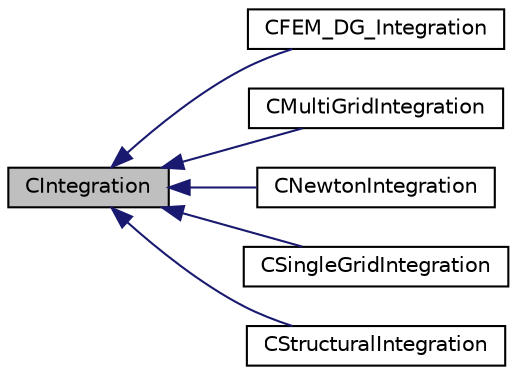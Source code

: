 digraph "CIntegration"
{
 // LATEX_PDF_SIZE
  edge [fontname="Helvetica",fontsize="10",labelfontname="Helvetica",labelfontsize="10"];
  node [fontname="Helvetica",fontsize="10",shape=record];
  rankdir="LR";
  Node1 [label="CIntegration",height=0.2,width=0.4,color="black", fillcolor="grey75", style="filled", fontcolor="black",tooltip="Main class for doing the space integration, time integration, and monitoring of a system of Partial D..."];
  Node1 -> Node2 [dir="back",color="midnightblue",fontsize="10",style="solid",fontname="Helvetica"];
  Node2 [label="CFEM_DG_Integration",height=0.2,width=0.4,color="black", fillcolor="white", style="filled",URL="$classCFEM__DG__Integration.html",tooltip="Class for integration with the FEM DG solver."];
  Node1 -> Node3 [dir="back",color="midnightblue",fontsize="10",style="solid",fontname="Helvetica"];
  Node3 [label="CMultiGridIntegration",height=0.2,width=0.4,color="black", fillcolor="white", style="filled",URL="$classCMultiGridIntegration.html",tooltip="Class for time integration using a multigrid method."];
  Node1 -> Node4 [dir="back",color="midnightblue",fontsize="10",style="solid",fontname="Helvetica"];
  Node4 [label="CNewtonIntegration",height=0.2,width=0.4,color="black", fillcolor="white", style="filled",URL="$classCNewtonIntegration.html",tooltip="Class for time integration using a Newton-Krylov method, based on matrix-free products with the true ..."];
  Node1 -> Node5 [dir="back",color="midnightblue",fontsize="10",style="solid",fontname="Helvetica"];
  Node5 [label="CSingleGridIntegration",height=0.2,width=0.4,color="black", fillcolor="white", style="filled",URL="$classCSingleGridIntegration.html",tooltip="Class for numerical integration of fine grid-only problems (e.g. turbulence)."];
  Node1 -> Node6 [dir="back",color="midnightblue",fontsize="10",style="solid",fontname="Helvetica"];
  Node6 [label="CStructuralIntegration",height=0.2,width=0.4,color="black", fillcolor="white", style="filled",URL="$classCStructuralIntegration.html",tooltip="Class for numerical integration of structural problems."];
}
